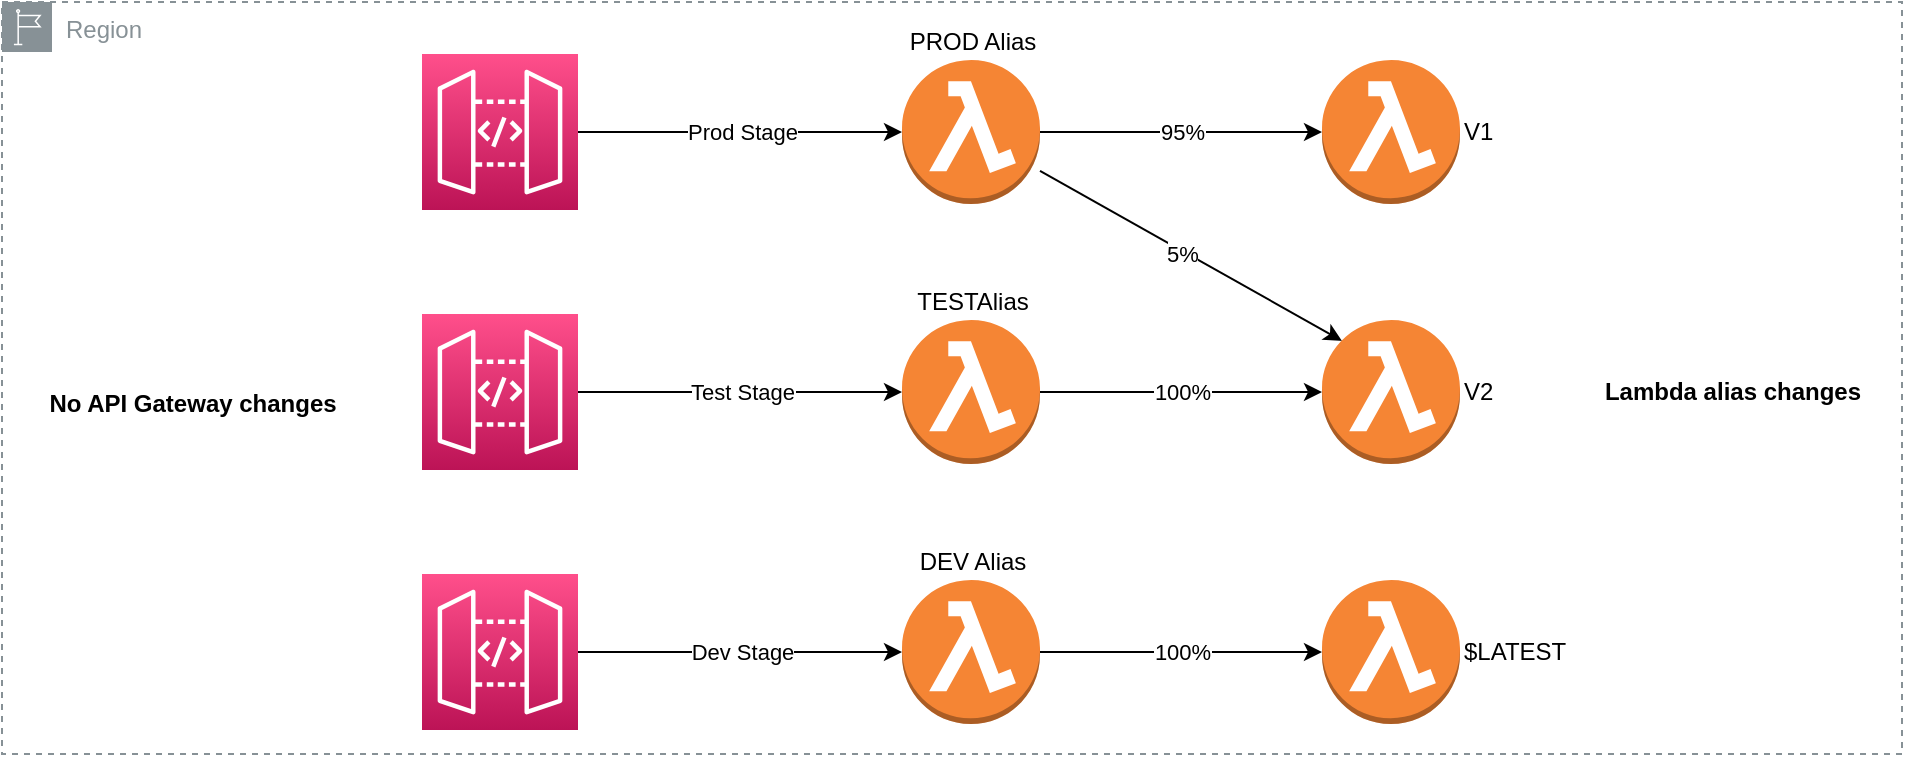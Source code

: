 <mxfile version="20.2.3" type="device"><diagram id="6NOnRbaimp6WrK63njK-" name="Page-1"><mxGraphModel dx="1097" dy="1230" grid="1" gridSize="10" guides="1" tooltips="1" connect="1" arrows="1" fold="1" page="1" pageScale="1" pageWidth="850" pageHeight="1100" math="0" shadow="0"><root><mxCell id="0"/><mxCell id="1" parent="0"/><mxCell id="FLobDdCE1Uq3KSgLQYCT-4" style="edgeStyle=orthogonalEdgeStyle;rounded=0;orthogonalLoop=1;jettySize=auto;html=1;" edge="1" parent="1" source="FLobDdCE1Uq3KSgLQYCT-1" target="FLobDdCE1Uq3KSgLQYCT-2"><mxGeometry relative="1" as="geometry"/></mxCell><mxCell id="FLobDdCE1Uq3KSgLQYCT-6" value="Prod Stage" style="edgeLabel;html=1;align=center;verticalAlign=middle;resizable=0;points=[];" vertex="1" connectable="0" parent="FLobDdCE1Uq3KSgLQYCT-4"><mxGeometry x="0.148" y="-3" relative="1" as="geometry"><mxPoint x="-11" y="-3" as="offset"/></mxGeometry></mxCell><mxCell id="FLobDdCE1Uq3KSgLQYCT-1" value="" style="sketch=0;points=[[0,0,0],[0.25,0,0],[0.5,0,0],[0.75,0,0],[1,0,0],[0,1,0],[0.25,1,0],[0.5,1,0],[0.75,1,0],[1,1,0],[0,0.25,0],[0,0.5,0],[0,0.75,0],[1,0.25,0],[1,0.5,0],[1,0.75,0]];outlineConnect=0;fontColor=#232F3E;gradientColor=#FF4F8B;gradientDirection=north;fillColor=#BC1356;strokeColor=#ffffff;dashed=0;verticalLabelPosition=bottom;verticalAlign=top;align=center;html=1;fontSize=12;fontStyle=0;aspect=fixed;shape=mxgraph.aws4.resourceIcon;resIcon=mxgraph.aws4.api_gateway;" vertex="1" parent="1"><mxGeometry x="220" y="290" width="78" height="78" as="geometry"/></mxCell><mxCell id="FLobDdCE1Uq3KSgLQYCT-5" style="edgeStyle=orthogonalEdgeStyle;rounded=0;orthogonalLoop=1;jettySize=auto;html=1;entryX=0;entryY=0.5;entryDx=0;entryDy=0;entryPerimeter=0;" edge="1" parent="1" source="FLobDdCE1Uq3KSgLQYCT-2" target="FLobDdCE1Uq3KSgLQYCT-3"><mxGeometry relative="1" as="geometry"/></mxCell><mxCell id="FLobDdCE1Uq3KSgLQYCT-7" value="95%" style="edgeLabel;html=1;align=center;verticalAlign=middle;resizable=0;points=[];" vertex="1" connectable="0" parent="FLobDdCE1Uq3KSgLQYCT-5"><mxGeometry x="-0.248" y="1" relative="1" as="geometry"><mxPoint x="18" y="1" as="offset"/></mxGeometry></mxCell><mxCell id="FLobDdCE1Uq3KSgLQYCT-32" style="rounded=0;orthogonalLoop=1;jettySize=auto;html=1;entryX=0.145;entryY=0.145;entryDx=0;entryDy=0;entryPerimeter=0;" edge="1" parent="1" source="FLobDdCE1Uq3KSgLQYCT-2" target="FLobDdCE1Uq3KSgLQYCT-22"><mxGeometry relative="1" as="geometry"/></mxCell><mxCell id="FLobDdCE1Uq3KSgLQYCT-33" value="5%" style="edgeLabel;html=1;align=center;verticalAlign=middle;resizable=0;points=[];" vertex="1" connectable="0" parent="FLobDdCE1Uq3KSgLQYCT-32"><mxGeometry x="0.127" y="4" relative="1" as="geometry"><mxPoint x="-16" y="-3" as="offset"/></mxGeometry></mxCell><mxCell id="FLobDdCE1Uq3KSgLQYCT-2" value="PROD Alias" style="outlineConnect=0;dashed=0;verticalLabelPosition=top;verticalAlign=bottom;align=center;html=1;shape=mxgraph.aws3.lambda_function;fillColor=#F58534;gradientColor=none;horizontal=1;labelPosition=center;" vertex="1" parent="1"><mxGeometry x="460" y="293" width="69" height="72" as="geometry"/></mxCell><mxCell id="FLobDdCE1Uq3KSgLQYCT-3" value="V1" style="outlineConnect=0;dashed=0;verticalLabelPosition=middle;verticalAlign=middle;align=left;html=1;shape=mxgraph.aws3.lambda_function;fillColor=#F58534;gradientColor=none;labelPosition=right;" vertex="1" parent="1"><mxGeometry x="670" y="293" width="69" height="72" as="geometry"/></mxCell><mxCell id="FLobDdCE1Uq3KSgLQYCT-8" value="No API Gateway changes" style="text;html=1;align=center;verticalAlign=middle;resizable=0;points=[];autosize=1;strokeColor=none;fillColor=none;fontStyle=1" vertex="1" parent="1"><mxGeometry x="20" y="450" width="170" height="30" as="geometry"/></mxCell><mxCell id="FLobDdCE1Uq3KSgLQYCT-16" style="edgeStyle=orthogonalEdgeStyle;rounded=0;orthogonalLoop=1;jettySize=auto;html=1;" edge="1" parent="1" source="FLobDdCE1Uq3KSgLQYCT-18" target="FLobDdCE1Uq3KSgLQYCT-21"><mxGeometry relative="1" as="geometry"/></mxCell><mxCell id="FLobDdCE1Uq3KSgLQYCT-17" value="Test Stage" style="edgeLabel;html=1;align=center;verticalAlign=middle;resizable=0;points=[];" vertex="1" connectable="0" parent="FLobDdCE1Uq3KSgLQYCT-16"><mxGeometry x="0.148" y="-3" relative="1" as="geometry"><mxPoint x="-11" y="-3" as="offset"/></mxGeometry></mxCell><mxCell id="FLobDdCE1Uq3KSgLQYCT-18" value="" style="sketch=0;points=[[0,0,0],[0.25,0,0],[0.5,0,0],[0.75,0,0],[1,0,0],[0,1,0],[0.25,1,0],[0.5,1,0],[0.75,1,0],[1,1,0],[0,0.25,0],[0,0.5,0],[0,0.75,0],[1,0.25,0],[1,0.5,0],[1,0.75,0]];outlineConnect=0;fontColor=#232F3E;gradientColor=#FF4F8B;gradientDirection=north;fillColor=#BC1356;strokeColor=#ffffff;dashed=0;verticalLabelPosition=bottom;verticalAlign=top;align=center;html=1;fontSize=12;fontStyle=0;aspect=fixed;shape=mxgraph.aws4.resourceIcon;resIcon=mxgraph.aws4.api_gateway;" vertex="1" parent="1"><mxGeometry x="220" y="420" width="78" height="78" as="geometry"/></mxCell><mxCell id="FLobDdCE1Uq3KSgLQYCT-19" style="edgeStyle=orthogonalEdgeStyle;rounded=0;orthogonalLoop=1;jettySize=auto;html=1;entryX=0;entryY=0.5;entryDx=0;entryDy=0;entryPerimeter=0;" edge="1" parent="1" source="FLobDdCE1Uq3KSgLQYCT-21" target="FLobDdCE1Uq3KSgLQYCT-22"><mxGeometry relative="1" as="geometry"/></mxCell><mxCell id="FLobDdCE1Uq3KSgLQYCT-20" value="100%" style="edgeLabel;html=1;align=center;verticalAlign=middle;resizable=0;points=[];" vertex="1" connectable="0" parent="FLobDdCE1Uq3KSgLQYCT-19"><mxGeometry x="-0.248" y="1" relative="1" as="geometry"><mxPoint x="18" y="1" as="offset"/></mxGeometry></mxCell><mxCell id="FLobDdCE1Uq3KSgLQYCT-21" value="TESTAlias" style="outlineConnect=0;dashed=0;verticalLabelPosition=top;verticalAlign=bottom;align=center;html=1;shape=mxgraph.aws3.lambda_function;fillColor=#F58534;gradientColor=none;horizontal=1;labelPosition=center;" vertex="1" parent="1"><mxGeometry x="460" y="423" width="69" height="72" as="geometry"/></mxCell><mxCell id="FLobDdCE1Uq3KSgLQYCT-22" value="V2" style="outlineConnect=0;dashed=0;verticalLabelPosition=middle;verticalAlign=middle;align=left;html=1;shape=mxgraph.aws3.lambda_function;fillColor=#F58534;gradientColor=none;labelPosition=right;" vertex="1" parent="1"><mxGeometry x="670" y="423" width="69" height="72" as="geometry"/></mxCell><mxCell id="FLobDdCE1Uq3KSgLQYCT-23" style="edgeStyle=orthogonalEdgeStyle;rounded=0;orthogonalLoop=1;jettySize=auto;html=1;" edge="1" parent="1" source="FLobDdCE1Uq3KSgLQYCT-25" target="FLobDdCE1Uq3KSgLQYCT-28"><mxGeometry relative="1" as="geometry"/></mxCell><mxCell id="FLobDdCE1Uq3KSgLQYCT-24" value="Dev Stage" style="edgeLabel;html=1;align=center;verticalAlign=middle;resizable=0;points=[];" vertex="1" connectable="0" parent="FLobDdCE1Uq3KSgLQYCT-23"><mxGeometry x="0.148" y="-3" relative="1" as="geometry"><mxPoint x="-11" y="-3" as="offset"/></mxGeometry></mxCell><mxCell id="FLobDdCE1Uq3KSgLQYCT-25" value="" style="sketch=0;points=[[0,0,0],[0.25,0,0],[0.5,0,0],[0.75,0,0],[1,0,0],[0,1,0],[0.25,1,0],[0.5,1,0],[0.75,1,0],[1,1,0],[0,0.25,0],[0,0.5,0],[0,0.75,0],[1,0.25,0],[1,0.5,0],[1,0.75,0]];outlineConnect=0;fontColor=#232F3E;gradientColor=#FF4F8B;gradientDirection=north;fillColor=#BC1356;strokeColor=#ffffff;dashed=0;verticalLabelPosition=bottom;verticalAlign=top;align=center;html=1;fontSize=12;fontStyle=0;aspect=fixed;shape=mxgraph.aws4.resourceIcon;resIcon=mxgraph.aws4.api_gateway;" vertex="1" parent="1"><mxGeometry x="220" y="550" width="78" height="78" as="geometry"/></mxCell><mxCell id="FLobDdCE1Uq3KSgLQYCT-26" style="edgeStyle=orthogonalEdgeStyle;rounded=0;orthogonalLoop=1;jettySize=auto;html=1;entryX=0;entryY=0.5;entryDx=0;entryDy=0;entryPerimeter=0;" edge="1" parent="1" source="FLobDdCE1Uq3KSgLQYCT-28" target="FLobDdCE1Uq3KSgLQYCT-29"><mxGeometry relative="1" as="geometry"/></mxCell><mxCell id="FLobDdCE1Uq3KSgLQYCT-27" value="100%" style="edgeLabel;html=1;align=center;verticalAlign=middle;resizable=0;points=[];" vertex="1" connectable="0" parent="FLobDdCE1Uq3KSgLQYCT-26"><mxGeometry x="-0.248" y="1" relative="1" as="geometry"><mxPoint x="18" y="1" as="offset"/></mxGeometry></mxCell><mxCell id="FLobDdCE1Uq3KSgLQYCT-28" value="DEV Alias" style="outlineConnect=0;dashed=0;verticalLabelPosition=top;verticalAlign=bottom;align=center;html=1;shape=mxgraph.aws3.lambda_function;fillColor=#F58534;gradientColor=none;horizontal=1;labelPosition=center;" vertex="1" parent="1"><mxGeometry x="460" y="553" width="69" height="72" as="geometry"/></mxCell><mxCell id="FLobDdCE1Uq3KSgLQYCT-29" value="$LATEST" style="outlineConnect=0;dashed=0;verticalLabelPosition=middle;verticalAlign=middle;align=left;html=1;shape=mxgraph.aws3.lambda_function;fillColor=#F58534;gradientColor=none;labelPosition=right;" vertex="1" parent="1"><mxGeometry x="670" y="553" width="69" height="72" as="geometry"/></mxCell><mxCell id="FLobDdCE1Uq3KSgLQYCT-34" value="Lambda alias changes" style="text;html=1;align=center;verticalAlign=middle;resizable=0;points=[];autosize=1;strokeColor=none;fillColor=none;fontStyle=1" vertex="1" parent="1"><mxGeometry x="800" y="444" width="150" height="30" as="geometry"/></mxCell><mxCell id="FLobDdCE1Uq3KSgLQYCT-35" value="Region" style="sketch=0;outlineConnect=0;gradientColor=none;html=1;whiteSpace=wrap;fontSize=12;fontStyle=0;shape=mxgraph.aws4.group;grIcon=mxgraph.aws4.group_region;strokeColor=#879196;fillColor=none;verticalAlign=top;align=left;spacingLeft=30;fontColor=#879196;dashed=1;" vertex="1" parent="1"><mxGeometry x="10" y="264" width="950" height="376" as="geometry"/></mxCell></root></mxGraphModel></diagram></mxfile>